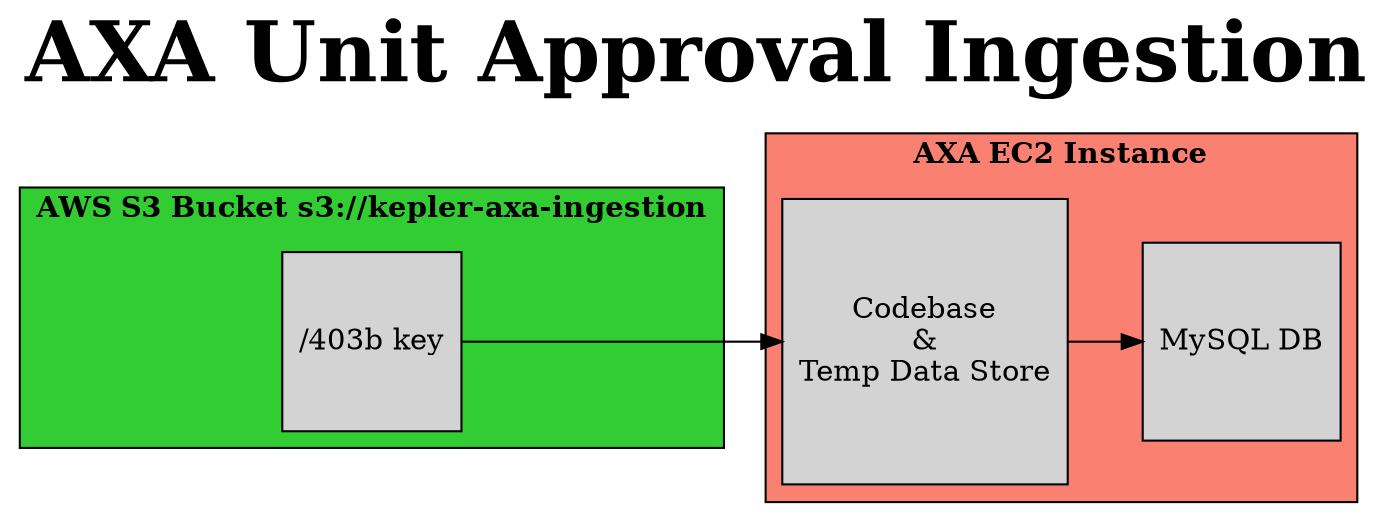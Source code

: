 digraph Unit_Approval {
	/**************************************************************************
	  * Node and Cluster Attributes
	  ************************************************************************/
	rankdir=LR labelloc=t;
	node [style=filled fillcolor=lightgrey color=black shape=square];

	subgraph cluster_AWS {
		//Styles
		label=<<B>AWS S3 Bucket s3://kepler-axa-ingestion</B>>;
		style=filled fillcolor=limegreen color=black;

		//Nodes
		S3key [label="/403b key"];
	}
	subgraph cluster_AXA {
		//Styles
		label=<<B>AXA EC2 Instance</B>>;
		style=filled fillcolor=salmon color=black;

		//Nodes
		MySQL [label="MySQL DB"];
		CodeBase [label="Codebase\n&\nTemp Data Store"];
	}
	/**************************************************************************
  	* Node Relationships
  	**************************************************************************/
	S3key -> CodeBase;
	CodeBase -> MySQL;

	/**************************************************************************
	  * Chart Title
	  ************************************************************************/
	fontname="Times-Bold" fontsize=40.0;
	label=<<B>AXA Unit Approval Ingestion</B>>;
}
